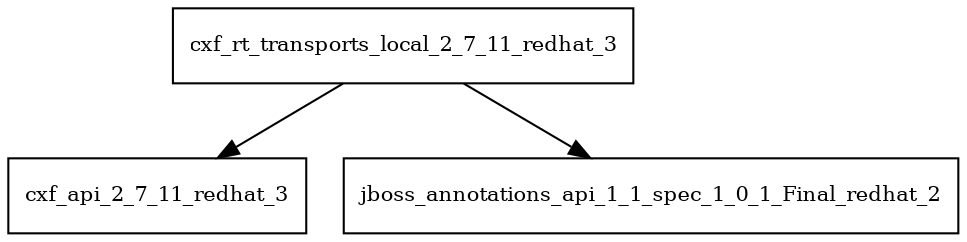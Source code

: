 digraph cxf_rt_transports_local_2_7_11_redhat_3_dependencies {
  node [shape = box, fontsize=10.0];
  cxf_rt_transports_local_2_7_11_redhat_3 -> cxf_api_2_7_11_redhat_3;
  cxf_rt_transports_local_2_7_11_redhat_3 -> jboss_annotations_api_1_1_spec_1_0_1_Final_redhat_2;
}
